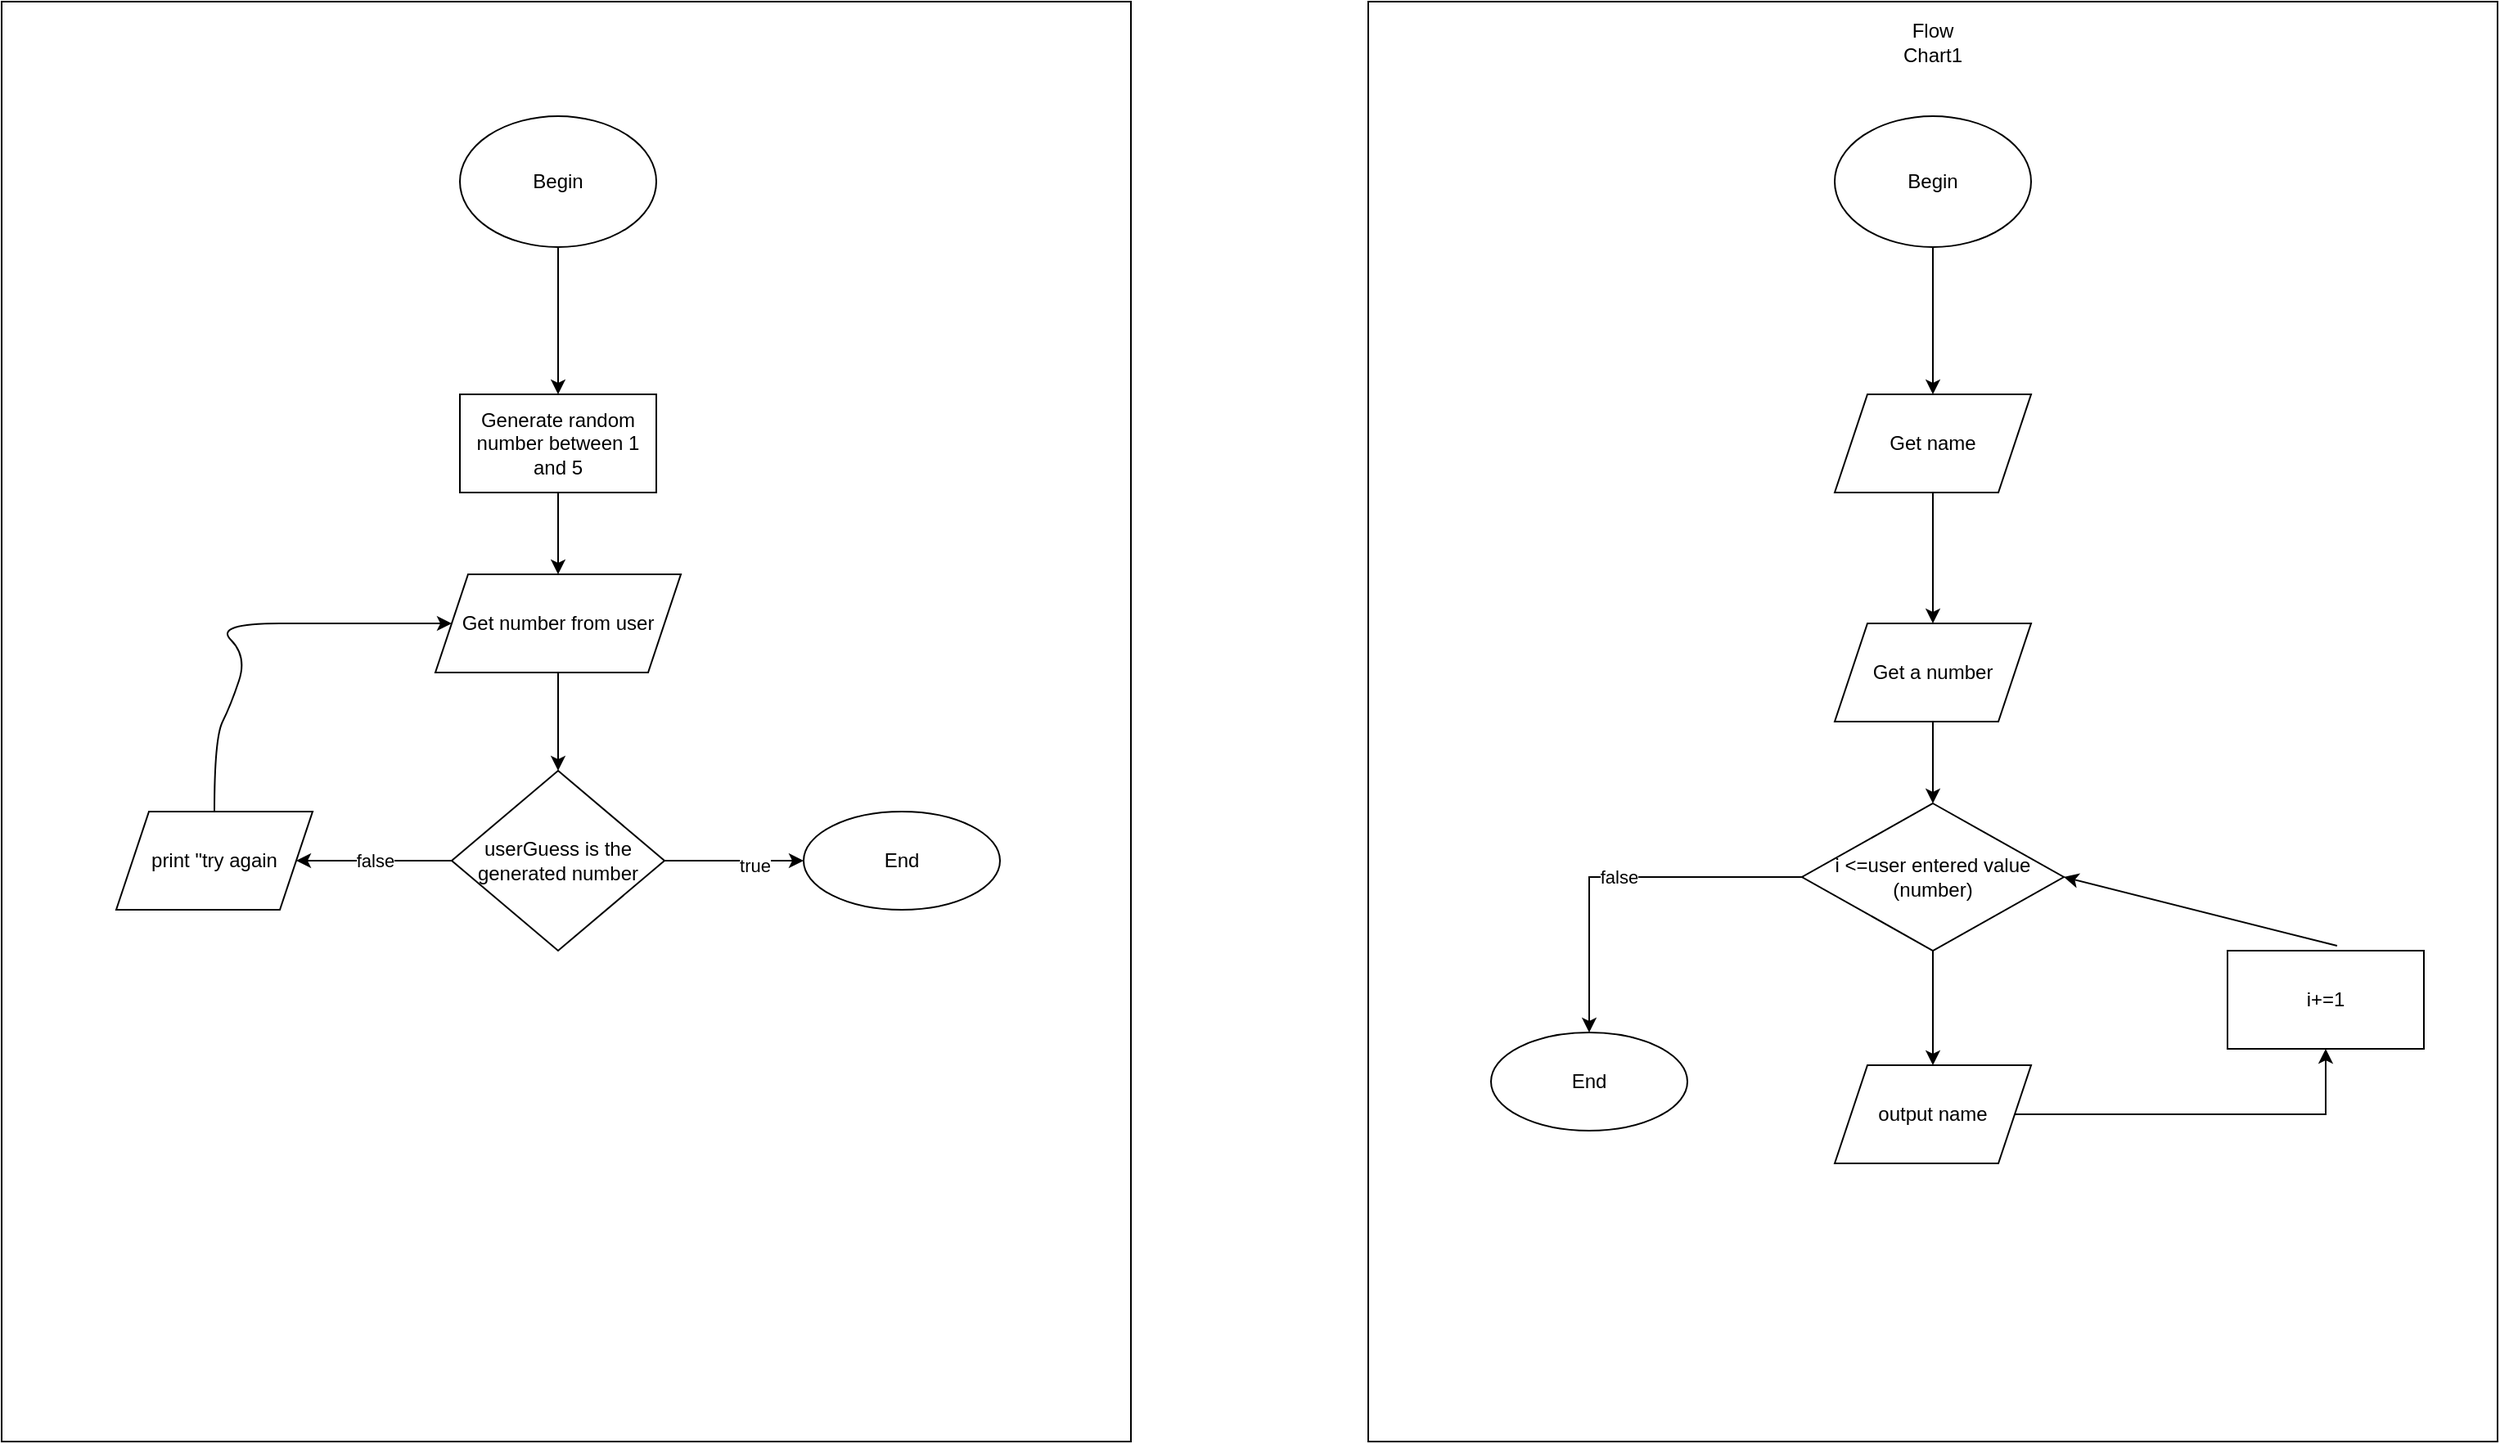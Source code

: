 <mxfile version="20.5.1" type="github">
  <diagram id="tYMvEZK8YfAliA8rI37W" name="Page-1">
    <mxGraphModel dx="2260" dy="602" grid="1" gridSize="10" guides="1" tooltips="1" connect="1" arrows="1" fold="1" page="1" pageScale="1" pageWidth="850" pageHeight="1100" math="0" shadow="0">
      <root>
        <mxCell id="0" />
        <mxCell id="1" parent="0" />
        <mxCell id="KhfuftQ7EG6Ylr-42XKO-18" value="" style="rounded=0;whiteSpace=wrap;html=1;" vertex="1" parent="1">
          <mxGeometry x="-890" y="40" width="690" height="880" as="geometry" />
        </mxCell>
        <mxCell id="KhfuftQ7EG6Ylr-42XKO-15" value="" style="rounded=0;whiteSpace=wrap;html=1;" vertex="1" parent="1">
          <mxGeometry x="-55" y="40" width="690" height="880" as="geometry" />
        </mxCell>
        <mxCell id="KhfuftQ7EG6Ylr-42XKO-3" value="" style="edgeStyle=orthogonalEdgeStyle;rounded=0;orthogonalLoop=1;jettySize=auto;html=1;" edge="1" parent="1" source="KhfuftQ7EG6Ylr-42XKO-1" target="KhfuftQ7EG6Ylr-42XKO-2">
          <mxGeometry relative="1" as="geometry" />
        </mxCell>
        <mxCell id="KhfuftQ7EG6Ylr-42XKO-1" value="Begin" style="ellipse;whiteSpace=wrap;html=1;" vertex="1" parent="1">
          <mxGeometry x="230" y="110" width="120" height="80" as="geometry" />
        </mxCell>
        <mxCell id="KhfuftQ7EG6Ylr-42XKO-5" value="" style="edgeStyle=orthogonalEdgeStyle;rounded=0;orthogonalLoop=1;jettySize=auto;html=1;" edge="1" parent="1" source="KhfuftQ7EG6Ylr-42XKO-2" target="KhfuftQ7EG6Ylr-42XKO-4">
          <mxGeometry relative="1" as="geometry" />
        </mxCell>
        <mxCell id="KhfuftQ7EG6Ylr-42XKO-2" value="Get name" style="shape=parallelogram;perimeter=parallelogramPerimeter;whiteSpace=wrap;html=1;fixedSize=1;" vertex="1" parent="1">
          <mxGeometry x="230" y="280" width="120" height="60" as="geometry" />
        </mxCell>
        <mxCell id="KhfuftQ7EG6Ylr-42XKO-7" value="" style="edgeStyle=orthogonalEdgeStyle;rounded=0;orthogonalLoop=1;jettySize=auto;html=1;" edge="1" parent="1" source="KhfuftQ7EG6Ylr-42XKO-4" target="KhfuftQ7EG6Ylr-42XKO-6">
          <mxGeometry relative="1" as="geometry" />
        </mxCell>
        <mxCell id="KhfuftQ7EG6Ylr-42XKO-4" value="Get a number" style="shape=parallelogram;perimeter=parallelogramPerimeter;whiteSpace=wrap;html=1;fixedSize=1;" vertex="1" parent="1">
          <mxGeometry x="230" y="420" width="120" height="60" as="geometry" />
        </mxCell>
        <mxCell id="KhfuftQ7EG6Ylr-42XKO-14" value="false" style="edgeStyle=orthogonalEdgeStyle;rounded=0;orthogonalLoop=1;jettySize=auto;html=1;" edge="1" parent="1" source="KhfuftQ7EG6Ylr-42XKO-6" target="KhfuftQ7EG6Ylr-42XKO-13">
          <mxGeometry relative="1" as="geometry" />
        </mxCell>
        <mxCell id="KhfuftQ7EG6Ylr-42XKO-6" value="i &amp;lt;=user entered value (number)" style="rhombus;whiteSpace=wrap;html=1;" vertex="1" parent="1">
          <mxGeometry x="210" y="530" width="160" height="90" as="geometry" />
        </mxCell>
        <mxCell id="KhfuftQ7EG6Ylr-42XKO-11" value="" style="edgeStyle=orthogonalEdgeStyle;rounded=0;orthogonalLoop=1;jettySize=auto;html=1;" edge="1" parent="1" source="KhfuftQ7EG6Ylr-42XKO-8" target="KhfuftQ7EG6Ylr-42XKO-10">
          <mxGeometry relative="1" as="geometry" />
        </mxCell>
        <mxCell id="KhfuftQ7EG6Ylr-42XKO-8" value="output name" style="shape=parallelogram;perimeter=parallelogramPerimeter;whiteSpace=wrap;html=1;fixedSize=1;" vertex="1" parent="1">
          <mxGeometry x="230" y="690" width="120" height="60" as="geometry" />
        </mxCell>
        <mxCell id="KhfuftQ7EG6Ylr-42XKO-9" value="" style="endArrow=classic;html=1;rounded=0;exitX=0.5;exitY=1;exitDx=0;exitDy=0;" edge="1" parent="1" source="KhfuftQ7EG6Ylr-42XKO-6" target="KhfuftQ7EG6Ylr-42XKO-8">
          <mxGeometry width="50" height="50" relative="1" as="geometry">
            <mxPoint x="290" y="640" as="sourcePoint" />
            <mxPoint x="380" y="350" as="targetPoint" />
          </mxGeometry>
        </mxCell>
        <mxCell id="KhfuftQ7EG6Ylr-42XKO-10" value="i+=1" style="whiteSpace=wrap;html=1;" vertex="1" parent="1">
          <mxGeometry x="470" y="620" width="120" height="60" as="geometry" />
        </mxCell>
        <mxCell id="KhfuftQ7EG6Ylr-42XKO-12" value="" style="endArrow=classic;html=1;rounded=0;exitX=0.558;exitY=-0.05;exitDx=0;exitDy=0;exitPerimeter=0;entryX=1;entryY=0.5;entryDx=0;entryDy=0;" edge="1" parent="1" source="KhfuftQ7EG6Ylr-42XKO-10" target="KhfuftQ7EG6Ylr-42XKO-6">
          <mxGeometry width="50" height="50" relative="1" as="geometry">
            <mxPoint x="530" y="610" as="sourcePoint" />
            <mxPoint x="560" y="530" as="targetPoint" />
          </mxGeometry>
        </mxCell>
        <mxCell id="KhfuftQ7EG6Ylr-42XKO-13" value="End" style="ellipse;whiteSpace=wrap;html=1;" vertex="1" parent="1">
          <mxGeometry x="20" y="670" width="120" height="60" as="geometry" />
        </mxCell>
        <mxCell id="KhfuftQ7EG6Ylr-42XKO-16" value="Flow Chart1" style="text;html=1;strokeColor=none;fillColor=none;align=center;verticalAlign=middle;whiteSpace=wrap;rounded=0;" vertex="1" parent="1">
          <mxGeometry x="260" y="50" width="60" height="30" as="geometry" />
        </mxCell>
        <mxCell id="KhfuftQ7EG6Ylr-42XKO-22" value="" style="edgeStyle=orthogonalEdgeStyle;rounded=0;orthogonalLoop=1;jettySize=auto;html=1;" edge="1" parent="1" source="KhfuftQ7EG6Ylr-42XKO-19" target="KhfuftQ7EG6Ylr-42XKO-21">
          <mxGeometry relative="1" as="geometry" />
        </mxCell>
        <mxCell id="KhfuftQ7EG6Ylr-42XKO-19" value="Begin" style="ellipse;whiteSpace=wrap;html=1;" vertex="1" parent="1">
          <mxGeometry x="-610" y="110" width="120" height="80" as="geometry" />
        </mxCell>
        <mxCell id="KhfuftQ7EG6Ylr-42XKO-21" value="Generate random number between 1 and 5" style="whiteSpace=wrap;html=1;" vertex="1" parent="1">
          <mxGeometry x="-610" y="280" width="120" height="60" as="geometry" />
        </mxCell>
        <mxCell id="KhfuftQ7EG6Ylr-42XKO-26" value="" style="edgeStyle=orthogonalEdgeStyle;rounded=0;orthogonalLoop=1;jettySize=auto;html=1;" edge="1" parent="1" source="KhfuftQ7EG6Ylr-42XKO-23" target="KhfuftQ7EG6Ylr-42XKO-25">
          <mxGeometry relative="1" as="geometry" />
        </mxCell>
        <mxCell id="KhfuftQ7EG6Ylr-42XKO-23" value="Get number from user" style="shape=parallelogram;perimeter=parallelogramPerimeter;whiteSpace=wrap;html=1;fixedSize=1;" vertex="1" parent="1">
          <mxGeometry x="-625" y="390" width="150" height="60" as="geometry" />
        </mxCell>
        <mxCell id="KhfuftQ7EG6Ylr-42XKO-24" value="" style="endArrow=classic;html=1;rounded=0;exitX=0.5;exitY=1;exitDx=0;exitDy=0;entryX=0.5;entryY=0;entryDx=0;entryDy=0;" edge="1" parent="1" source="KhfuftQ7EG6Ylr-42XKO-21" target="KhfuftQ7EG6Ylr-42XKO-23">
          <mxGeometry width="50" height="50" relative="1" as="geometry">
            <mxPoint x="-550" y="290" as="sourcePoint" />
            <mxPoint x="-500" y="240" as="targetPoint" />
          </mxGeometry>
        </mxCell>
        <mxCell id="KhfuftQ7EG6Ylr-42XKO-28" value="" style="edgeStyle=orthogonalEdgeStyle;rounded=0;orthogonalLoop=1;jettySize=auto;html=1;" edge="1" parent="1" source="KhfuftQ7EG6Ylr-42XKO-25" target="KhfuftQ7EG6Ylr-42XKO-27">
          <mxGeometry relative="1" as="geometry" />
        </mxCell>
        <mxCell id="KhfuftQ7EG6Ylr-42XKO-29" value="true" style="edgeLabel;html=1;align=center;verticalAlign=middle;resizable=0;points=[];" vertex="1" connectable="0" parent="KhfuftQ7EG6Ylr-42XKO-28">
          <mxGeometry x="0.285" y="-3" relative="1" as="geometry">
            <mxPoint as="offset" />
          </mxGeometry>
        </mxCell>
        <mxCell id="KhfuftQ7EG6Ylr-42XKO-31" value="false" style="edgeStyle=orthogonalEdgeStyle;rounded=0;orthogonalLoop=1;jettySize=auto;html=1;" edge="1" parent="1" source="KhfuftQ7EG6Ylr-42XKO-25" target="KhfuftQ7EG6Ylr-42XKO-30">
          <mxGeometry relative="1" as="geometry" />
        </mxCell>
        <mxCell id="KhfuftQ7EG6Ylr-42XKO-25" value="userGuess is the generated number" style="rhombus;whiteSpace=wrap;html=1;" vertex="1" parent="1">
          <mxGeometry x="-615" y="510" width="130" height="110" as="geometry" />
        </mxCell>
        <mxCell id="KhfuftQ7EG6Ylr-42XKO-27" value="End" style="ellipse;whiteSpace=wrap;html=1;" vertex="1" parent="1">
          <mxGeometry x="-400" y="535" width="120" height="60" as="geometry" />
        </mxCell>
        <mxCell id="KhfuftQ7EG6Ylr-42XKO-30" value="print &quot;try again" style="shape=parallelogram;perimeter=parallelogramPerimeter;whiteSpace=wrap;html=1;fixedSize=1;" vertex="1" parent="1">
          <mxGeometry x="-820" y="535" width="120" height="60" as="geometry" />
        </mxCell>
        <mxCell id="KhfuftQ7EG6Ylr-42XKO-32" value="" style="curved=1;endArrow=classic;html=1;rounded=0;exitX=0.5;exitY=0;exitDx=0;exitDy=0;" edge="1" parent="1" source="KhfuftQ7EG6Ylr-42XKO-30" target="KhfuftQ7EG6Ylr-42XKO-23">
          <mxGeometry width="50" height="50" relative="1" as="geometry">
            <mxPoint x="-560" y="440" as="sourcePoint" />
            <mxPoint x="-510" y="390" as="targetPoint" />
            <Array as="points">
              <mxPoint x="-760" y="490" />
              <mxPoint x="-750" y="470" />
              <mxPoint x="-740" y="440" />
              <mxPoint x="-760" y="420" />
              <mxPoint x="-680" y="420" />
              <mxPoint x="-620" y="420" />
            </Array>
          </mxGeometry>
        </mxCell>
      </root>
    </mxGraphModel>
  </diagram>
</mxfile>
